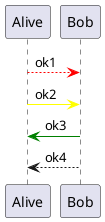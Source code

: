 {
  "sha1": "exrtgs29pekmli96750wfwf7aujlk5x",
  "insertion": {
    "when": "2024-06-01T09:03:05.232Z",
    "user": "plantuml@gmail.com"
  }
}
@startuml
'skin BlueModern
Alive -[#red]-> Bob : ok1
Alive -[#yellow]> Bob : ok2
Alive <[#green]- Bob : ok3
Alive <-- Bob : ok4
@enduml
